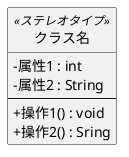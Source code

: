 @startuml
  skinparam classAttributeIconSize 0
class クラス名  << ステレオタイプ >> {
 - 属性1 : int
 - 属性2 : String
 ---
 +操作1() : void
 +操作2() : Sring
}

hide numbers
hide << ステレオタイプ >> circle
@enduml
